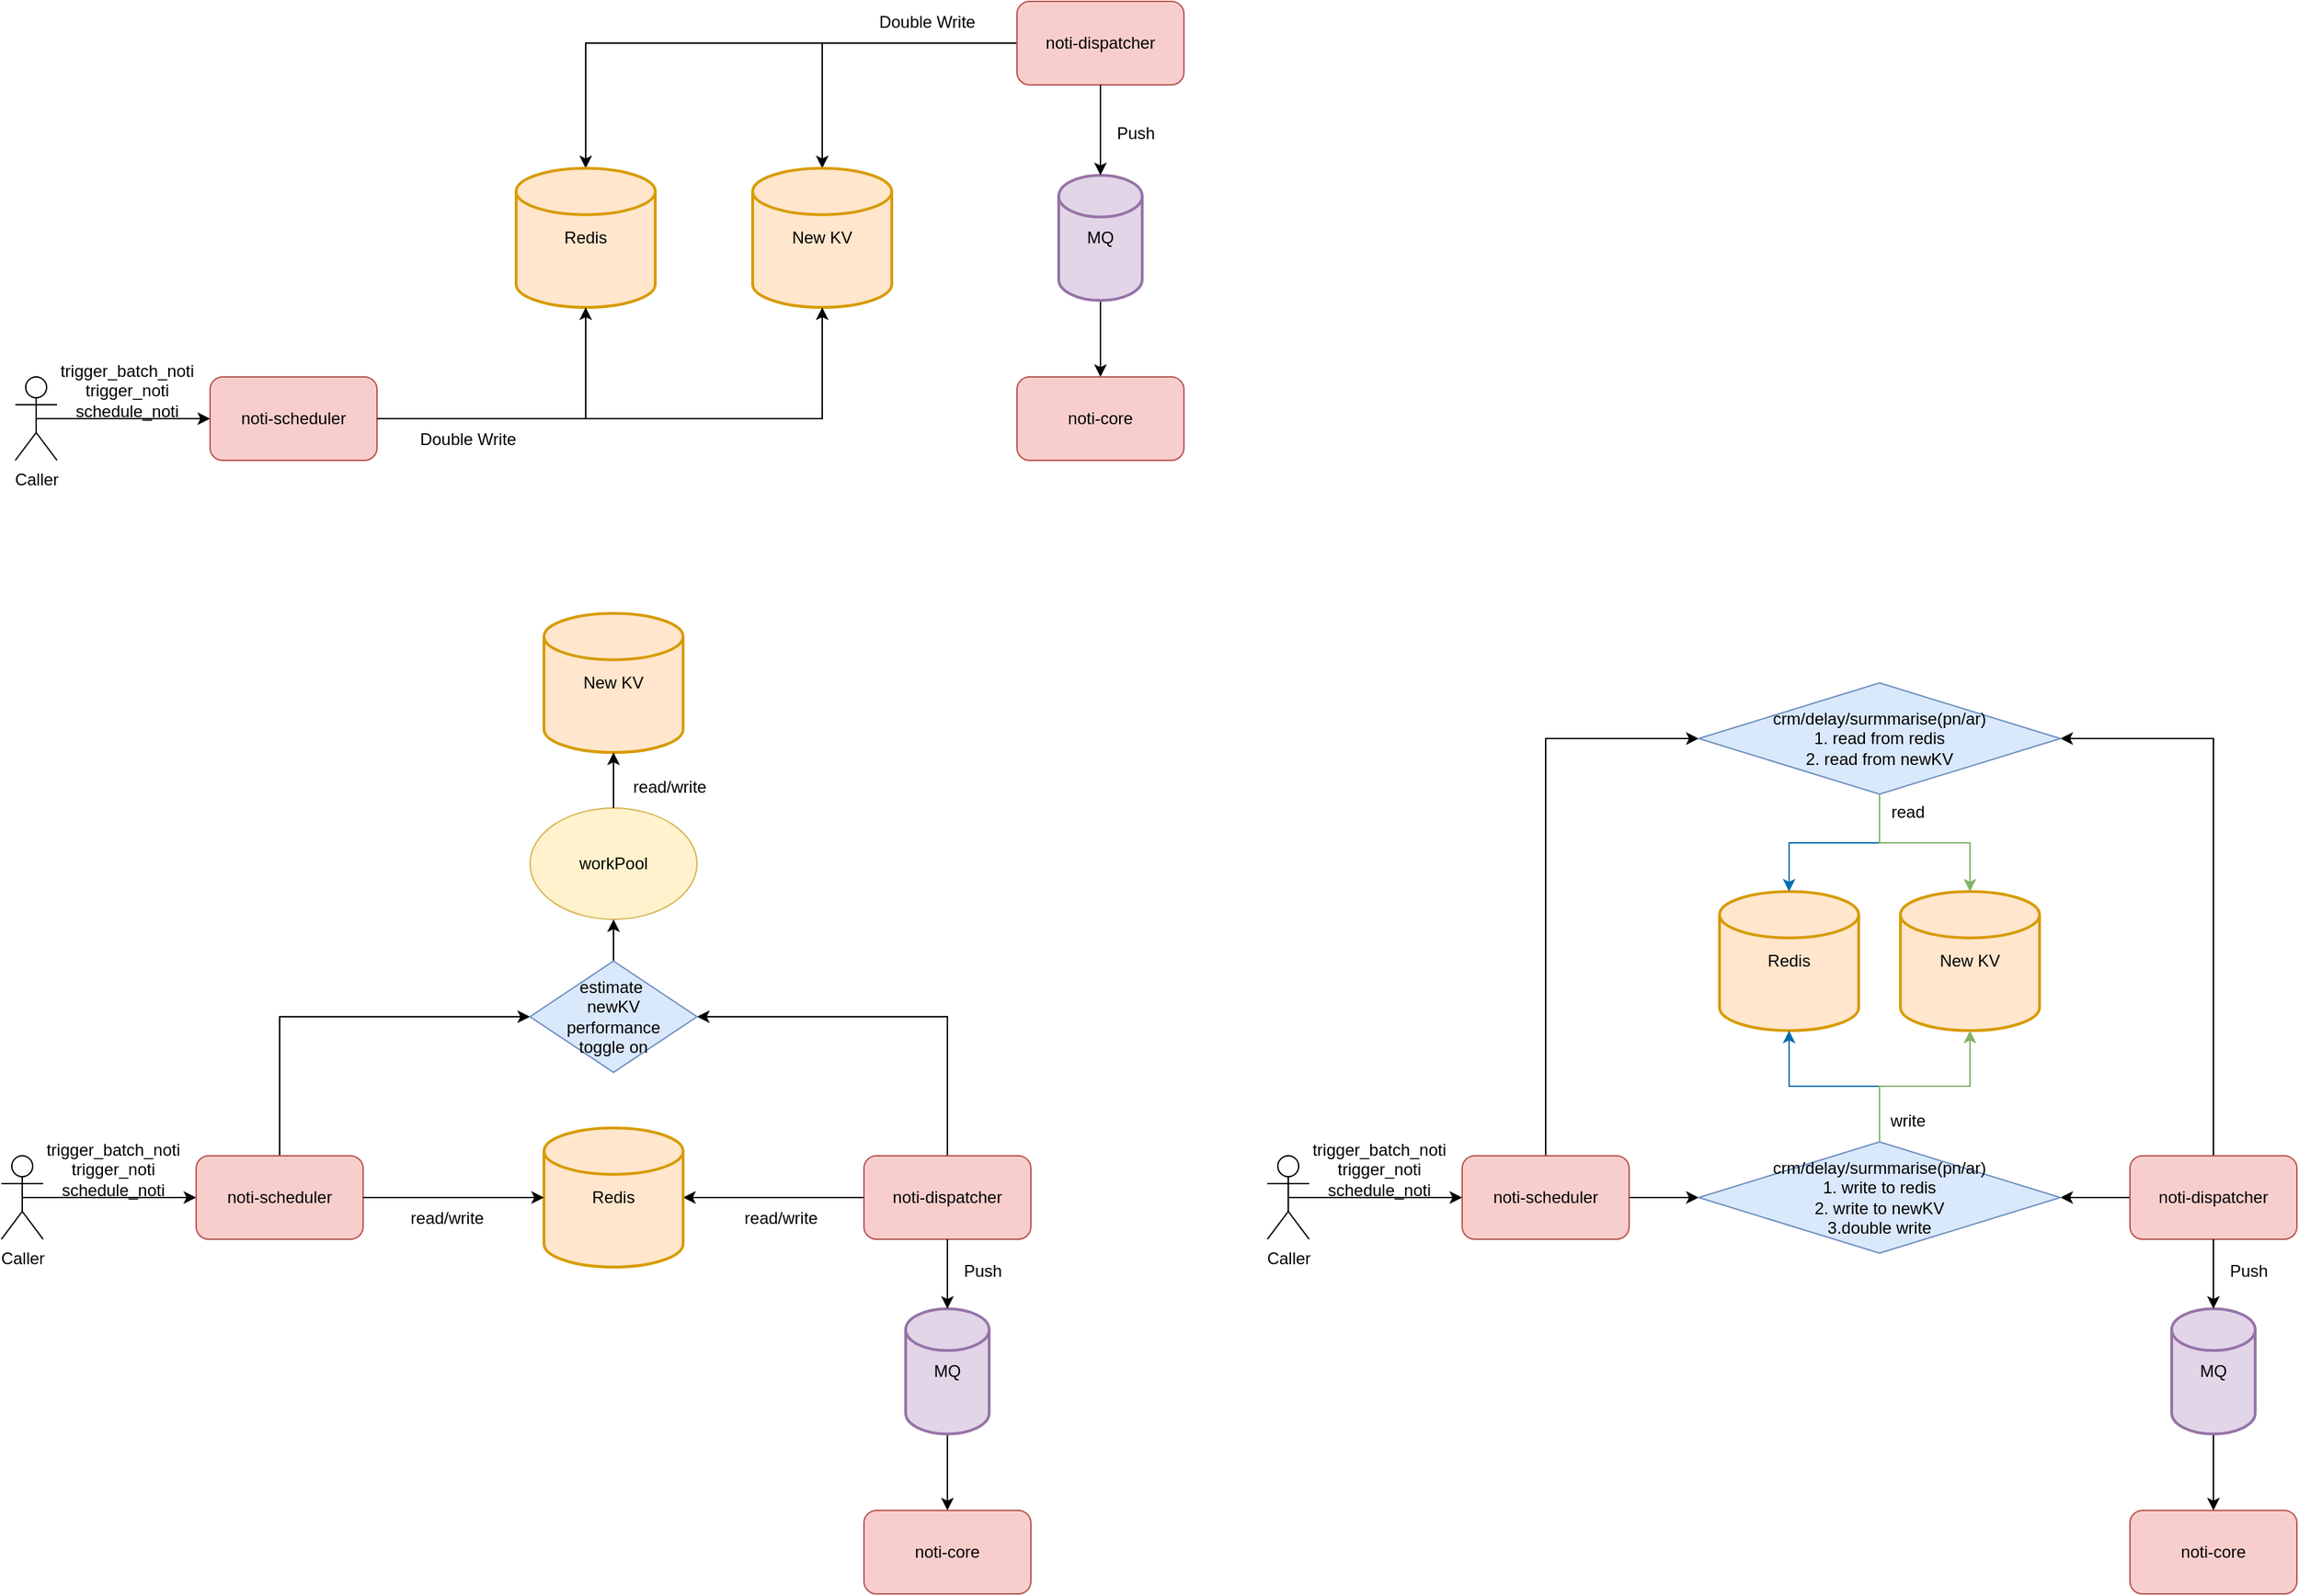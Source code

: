 <mxfile version="26.2.14">
  <diagram name="第 1 页" id="OWaDS2ANXYIOP-P9oz31">
    <mxGraphModel dx="1298" dy="779" grid="1" gridSize="10" guides="1" tooltips="1" connect="1" arrows="1" fold="1" page="1" pageScale="1" pageWidth="3300" pageHeight="4681" math="0" shadow="0">
      <root>
        <mxCell id="0" />
        <mxCell id="1" parent="0" />
        <mxCell id="2prRLdSNfImNbYrp3ROz-2" value="noti-scheduler" style="rounded=1;whiteSpace=wrap;html=1;fillColor=#f8cecc;strokeColor=#b85450;" parent="1" vertex="1">
          <mxGeometry x="600" y="370" width="120" height="60" as="geometry" />
        </mxCell>
        <mxCell id="2prRLdSNfImNbYrp3ROz-20" style="edgeStyle=orthogonalEdgeStyle;rounded=0;orthogonalLoop=1;jettySize=auto;html=1;exitX=0;exitY=0.5;exitDx=0;exitDy=0;" parent="1" source="2prRLdSNfImNbYrp3ROz-3" target="2prRLdSNfImNbYrp3ROz-12" edge="1">
          <mxGeometry relative="1" as="geometry" />
        </mxCell>
        <mxCell id="2prRLdSNfImNbYrp3ROz-21" style="edgeStyle=orthogonalEdgeStyle;rounded=0;orthogonalLoop=1;jettySize=auto;html=1;exitX=0;exitY=0.5;exitDx=0;exitDy=0;" parent="1" source="2prRLdSNfImNbYrp3ROz-3" target="2prRLdSNfImNbYrp3ROz-13" edge="1">
          <mxGeometry relative="1" as="geometry" />
        </mxCell>
        <mxCell id="2prRLdSNfImNbYrp3ROz-3" value="noti-dispatcher" style="rounded=1;whiteSpace=wrap;html=1;fillColor=#f8cecc;strokeColor=#b85450;" parent="1" vertex="1">
          <mxGeometry x="1180" y="100" width="120" height="60" as="geometry" />
        </mxCell>
        <mxCell id="2prRLdSNfImNbYrp3ROz-5" style="edgeStyle=orthogonalEdgeStyle;rounded=0;orthogonalLoop=1;jettySize=auto;html=1;exitX=0.5;exitY=0.5;exitDx=0;exitDy=0;exitPerimeter=0;entryX=0;entryY=0.5;entryDx=0;entryDy=0;" parent="1" source="2prRLdSNfImNbYrp3ROz-4" target="2prRLdSNfImNbYrp3ROz-2" edge="1">
          <mxGeometry relative="1" as="geometry" />
        </mxCell>
        <mxCell id="2prRLdSNfImNbYrp3ROz-4" value="Caller" style="shape=umlActor;verticalLabelPosition=bottom;verticalAlign=top;html=1;outlineConnect=0;" parent="1" vertex="1">
          <mxGeometry x="460" y="370" width="30" height="60" as="geometry" />
        </mxCell>
        <mxCell id="2prRLdSNfImNbYrp3ROz-12" value="Redis" style="strokeWidth=2;html=1;shape=mxgraph.flowchart.database;whiteSpace=wrap;fillColor=#ffe6cc;strokeColor=#d79b00;" parent="1" vertex="1">
          <mxGeometry x="820" y="220" width="100" height="100" as="geometry" />
        </mxCell>
        <mxCell id="2prRLdSNfImNbYrp3ROz-13" value="New KV" style="strokeWidth=2;html=1;shape=mxgraph.flowchart.database;whiteSpace=wrap;fillColor=#ffe6cc;strokeColor=#d79b00;" parent="1" vertex="1">
          <mxGeometry x="990" y="220" width="100" height="100" as="geometry" />
        </mxCell>
        <mxCell id="2prRLdSNfImNbYrp3ROz-14" style="edgeStyle=orthogonalEdgeStyle;rounded=0;orthogonalLoop=1;jettySize=auto;html=1;exitX=1;exitY=0.5;exitDx=0;exitDy=0;entryX=0.5;entryY=1;entryDx=0;entryDy=0;entryPerimeter=0;" parent="1" source="2prRLdSNfImNbYrp3ROz-2" target="2prRLdSNfImNbYrp3ROz-12" edge="1">
          <mxGeometry relative="1" as="geometry" />
        </mxCell>
        <mxCell id="2prRLdSNfImNbYrp3ROz-15" style="edgeStyle=orthogonalEdgeStyle;rounded=0;orthogonalLoop=1;jettySize=auto;html=1;exitX=1;exitY=0.5;exitDx=0;exitDy=0;entryX=0.5;entryY=1;entryDx=0;entryDy=0;entryPerimeter=0;" parent="1" source="2prRLdSNfImNbYrp3ROz-2" target="2prRLdSNfImNbYrp3ROz-13" edge="1">
          <mxGeometry relative="1" as="geometry" />
        </mxCell>
        <mxCell id="2prRLdSNfImNbYrp3ROz-22" value="Double Write" style="text;html=1;align=center;verticalAlign=middle;resizable=0;points=[];autosize=1;strokeColor=none;fillColor=none;" parent="1" vertex="1">
          <mxGeometry x="740" y="400" width="90" height="30" as="geometry" />
        </mxCell>
        <mxCell id="2prRLdSNfImNbYrp3ROz-23" value="Double Write" style="text;html=1;align=center;verticalAlign=middle;resizable=0;points=[];autosize=1;strokeColor=none;fillColor=none;" parent="1" vertex="1">
          <mxGeometry x="1070" y="100" width="90" height="30" as="geometry" />
        </mxCell>
        <mxCell id="2prRLdSNfImNbYrp3ROz-29" style="edgeStyle=orthogonalEdgeStyle;rounded=0;orthogonalLoop=1;jettySize=auto;html=1;exitX=0.5;exitY=1;exitDx=0;exitDy=0;exitPerimeter=0;entryX=0.5;entryY=0;entryDx=0;entryDy=0;" parent="1" source="2prRLdSNfImNbYrp3ROz-25" target="2prRLdSNfImNbYrp3ROz-28" edge="1">
          <mxGeometry relative="1" as="geometry" />
        </mxCell>
        <mxCell id="2prRLdSNfImNbYrp3ROz-25" value="MQ" style="strokeWidth=2;html=1;shape=mxgraph.flowchart.database;whiteSpace=wrap;fillColor=#e1d5e7;strokeColor=#9673a6;" parent="1" vertex="1">
          <mxGeometry x="1210" y="225" width="60" height="90" as="geometry" />
        </mxCell>
        <mxCell id="2prRLdSNfImNbYrp3ROz-26" style="edgeStyle=orthogonalEdgeStyle;rounded=0;orthogonalLoop=1;jettySize=auto;html=1;exitX=0.5;exitY=1;exitDx=0;exitDy=0;entryX=0.5;entryY=0;entryDx=0;entryDy=0;entryPerimeter=0;" parent="1" source="2prRLdSNfImNbYrp3ROz-3" target="2prRLdSNfImNbYrp3ROz-25" edge="1">
          <mxGeometry relative="1" as="geometry" />
        </mxCell>
        <mxCell id="2prRLdSNfImNbYrp3ROz-27" value="Push" style="text;html=1;align=center;verticalAlign=middle;resizable=0;points=[];autosize=1;strokeColor=none;fillColor=none;" parent="1" vertex="1">
          <mxGeometry x="1240" y="180" width="50" height="30" as="geometry" />
        </mxCell>
        <mxCell id="2prRLdSNfImNbYrp3ROz-28" value="noti-core" style="rounded=1;whiteSpace=wrap;html=1;fillColor=#f8cecc;strokeColor=#b85450;" parent="1" vertex="1">
          <mxGeometry x="1180" y="370" width="120" height="60" as="geometry" />
        </mxCell>
        <mxCell id="2prRLdSNfImNbYrp3ROz-30" value="trigger_batch_noti&lt;br&gt;trigger_noti&lt;div&gt;schedule_noti&lt;/div&gt;" style="text;html=1;align=center;verticalAlign=middle;resizable=0;points=[];autosize=1;strokeColor=none;fillColor=none;" parent="1" vertex="1">
          <mxGeometry x="480" y="350" width="120" height="60" as="geometry" />
        </mxCell>
        <mxCell id="MQf_xIWsjF90S9NtZXC0-38" style="edgeStyle=orthogonalEdgeStyle;rounded=0;orthogonalLoop=1;jettySize=auto;html=1;exitX=0.5;exitY=0;exitDx=0;exitDy=0;entryX=0;entryY=0.5;entryDx=0;entryDy=0;" edge="1" parent="1" source="MQf_xIWsjF90S9NtZXC0-1" target="MQf_xIWsjF90S9NtZXC0-80">
          <mxGeometry relative="1" as="geometry" />
        </mxCell>
        <mxCell id="MQf_xIWsjF90S9NtZXC0-1" value="noti-scheduler" style="rounded=1;whiteSpace=wrap;html=1;fillColor=#f8cecc;strokeColor=#b85450;" vertex="1" parent="1">
          <mxGeometry x="590" y="930" width="120" height="60" as="geometry" />
        </mxCell>
        <mxCell id="MQf_xIWsjF90S9NtZXC0-2" style="edgeStyle=orthogonalEdgeStyle;rounded=0;orthogonalLoop=1;jettySize=auto;html=1;exitX=0;exitY=0.5;exitDx=0;exitDy=0;" edge="1" parent="1" source="MQf_xIWsjF90S9NtZXC0-4" target="MQf_xIWsjF90S9NtZXC0-7">
          <mxGeometry relative="1" as="geometry" />
        </mxCell>
        <mxCell id="MQf_xIWsjF90S9NtZXC0-39" style="edgeStyle=orthogonalEdgeStyle;rounded=0;orthogonalLoop=1;jettySize=auto;html=1;exitX=0.5;exitY=0;exitDx=0;exitDy=0;entryX=1;entryY=0.5;entryDx=0;entryDy=0;" edge="1" parent="1" source="MQf_xIWsjF90S9NtZXC0-4" target="MQf_xIWsjF90S9NtZXC0-80">
          <mxGeometry relative="1" as="geometry" />
        </mxCell>
        <mxCell id="MQf_xIWsjF90S9NtZXC0-4" value="noti-dispatcher" style="rounded=1;whiteSpace=wrap;html=1;fillColor=#f8cecc;strokeColor=#b85450;" vertex="1" parent="1">
          <mxGeometry x="1070" y="930" width="120" height="60" as="geometry" />
        </mxCell>
        <mxCell id="MQf_xIWsjF90S9NtZXC0-5" style="edgeStyle=orthogonalEdgeStyle;rounded=0;orthogonalLoop=1;jettySize=auto;html=1;exitX=0.5;exitY=0.5;exitDx=0;exitDy=0;exitPerimeter=0;entryX=0;entryY=0.5;entryDx=0;entryDy=0;" edge="1" parent="1" source="MQf_xIWsjF90S9NtZXC0-6" target="MQf_xIWsjF90S9NtZXC0-1">
          <mxGeometry relative="1" as="geometry" />
        </mxCell>
        <mxCell id="MQf_xIWsjF90S9NtZXC0-6" value="Caller" style="shape=umlActor;verticalLabelPosition=bottom;verticalAlign=top;html=1;outlineConnect=0;" vertex="1" parent="1">
          <mxGeometry x="450" y="930" width="30" height="60" as="geometry" />
        </mxCell>
        <mxCell id="MQf_xIWsjF90S9NtZXC0-7" value="Redis" style="strokeWidth=2;html=1;shape=mxgraph.flowchart.database;whiteSpace=wrap;fillColor=#ffe6cc;strokeColor=#d79b00;" vertex="1" parent="1">
          <mxGeometry x="840" y="910" width="100" height="100" as="geometry" />
        </mxCell>
        <mxCell id="MQf_xIWsjF90S9NtZXC0-8" value="New KV" style="strokeWidth=2;html=1;shape=mxgraph.flowchart.database;whiteSpace=wrap;fillColor=#ffe6cc;strokeColor=#d79b00;" vertex="1" parent="1">
          <mxGeometry x="840" y="540" width="100" height="100" as="geometry" />
        </mxCell>
        <mxCell id="MQf_xIWsjF90S9NtZXC0-18" value="trigger_batch_noti&lt;br&gt;trigger_noti&lt;div&gt;schedule_noti&lt;/div&gt;" style="text;html=1;align=center;verticalAlign=middle;resizable=0;points=[];autosize=1;strokeColor=none;fillColor=none;" vertex="1" parent="1">
          <mxGeometry x="470" y="910" width="120" height="60" as="geometry" />
        </mxCell>
        <mxCell id="MQf_xIWsjF90S9NtZXC0-29" value="workPool" style="ellipse;whiteSpace=wrap;html=1;fillColor=#fff2cc;strokeColor=#d6b656;" vertex="1" parent="1">
          <mxGeometry x="830" y="680" width="120" height="80" as="geometry" />
        </mxCell>
        <mxCell id="MQf_xIWsjF90S9NtZXC0-31" style="edgeStyle=orthogonalEdgeStyle;rounded=0;orthogonalLoop=1;jettySize=auto;html=1;exitX=1;exitY=0.5;exitDx=0;exitDy=0;entryX=0;entryY=0.5;entryDx=0;entryDy=0;entryPerimeter=0;" edge="1" parent="1" source="MQf_xIWsjF90S9NtZXC0-1" target="MQf_xIWsjF90S9NtZXC0-7">
          <mxGeometry relative="1" as="geometry" />
        </mxCell>
        <mxCell id="MQf_xIWsjF90S9NtZXC0-36" style="edgeStyle=orthogonalEdgeStyle;rounded=0;orthogonalLoop=1;jettySize=auto;html=1;exitX=0.5;exitY=0;exitDx=0;exitDy=0;entryX=0.5;entryY=1;entryDx=0;entryDy=0;entryPerimeter=0;" edge="1" parent="1" source="MQf_xIWsjF90S9NtZXC0-29" target="MQf_xIWsjF90S9NtZXC0-8">
          <mxGeometry relative="1" as="geometry" />
        </mxCell>
        <mxCell id="MQf_xIWsjF90S9NtZXC0-40" style="edgeStyle=orthogonalEdgeStyle;rounded=0;orthogonalLoop=1;jettySize=auto;html=1;exitX=0.5;exitY=1;exitDx=0;exitDy=0;exitPerimeter=0;entryX=0.5;entryY=0;entryDx=0;entryDy=0;" edge="1" parent="1" source="MQf_xIWsjF90S9NtZXC0-41" target="MQf_xIWsjF90S9NtZXC0-42">
          <mxGeometry relative="1" as="geometry" />
        </mxCell>
        <mxCell id="MQf_xIWsjF90S9NtZXC0-41" value="MQ" style="strokeWidth=2;html=1;shape=mxgraph.flowchart.database;whiteSpace=wrap;fillColor=#e1d5e7;strokeColor=#9673a6;" vertex="1" parent="1">
          <mxGeometry x="1100" y="1040" width="60" height="90" as="geometry" />
        </mxCell>
        <mxCell id="MQf_xIWsjF90S9NtZXC0-42" value="noti-core" style="rounded=1;whiteSpace=wrap;html=1;fillColor=#f8cecc;strokeColor=#b85450;" vertex="1" parent="1">
          <mxGeometry x="1070" y="1185" width="120" height="60" as="geometry" />
        </mxCell>
        <mxCell id="MQf_xIWsjF90S9NtZXC0-43" style="edgeStyle=orthogonalEdgeStyle;rounded=0;orthogonalLoop=1;jettySize=auto;html=1;exitX=0.5;exitY=1;exitDx=0;exitDy=0;entryX=0.5;entryY=0;entryDx=0;entryDy=0;entryPerimeter=0;" edge="1" parent="1" source="MQf_xIWsjF90S9NtZXC0-4" target="MQf_xIWsjF90S9NtZXC0-41">
          <mxGeometry relative="1" as="geometry" />
        </mxCell>
        <mxCell id="MQf_xIWsjF90S9NtZXC0-44" value="Push" style="text;html=1;align=center;verticalAlign=middle;resizable=0;points=[];autosize=1;strokeColor=none;fillColor=none;" vertex="1" parent="1">
          <mxGeometry x="1130" y="998" width="50" height="30" as="geometry" />
        </mxCell>
        <mxCell id="MQf_xIWsjF90S9NtZXC0-85" style="edgeStyle=orthogonalEdgeStyle;rounded=0;orthogonalLoop=1;jettySize=auto;html=1;exitX=1;exitY=0.5;exitDx=0;exitDy=0;entryX=0;entryY=0.5;entryDx=0;entryDy=0;" edge="1" parent="1" source="MQf_xIWsjF90S9NtZXC0-46" target="MQf_xIWsjF90S9NtZXC0-83">
          <mxGeometry relative="1" as="geometry" />
        </mxCell>
        <mxCell id="MQf_xIWsjF90S9NtZXC0-91" style="edgeStyle=orthogonalEdgeStyle;rounded=0;orthogonalLoop=1;jettySize=auto;html=1;exitX=0.5;exitY=0;exitDx=0;exitDy=0;entryX=0;entryY=0.5;entryDx=0;entryDy=0;" edge="1" parent="1" source="MQf_xIWsjF90S9NtZXC0-46" target="MQf_xIWsjF90S9NtZXC0-84">
          <mxGeometry relative="1" as="geometry" />
        </mxCell>
        <mxCell id="MQf_xIWsjF90S9NtZXC0-46" value="noti-scheduler" style="rounded=1;whiteSpace=wrap;html=1;fillColor=#f8cecc;strokeColor=#b85450;" vertex="1" parent="1">
          <mxGeometry x="1500" y="930" width="120" height="60" as="geometry" />
        </mxCell>
        <mxCell id="MQf_xIWsjF90S9NtZXC0-86" style="edgeStyle=orthogonalEdgeStyle;rounded=0;orthogonalLoop=1;jettySize=auto;html=1;exitX=0;exitY=0.5;exitDx=0;exitDy=0;entryX=1;entryY=0.5;entryDx=0;entryDy=0;" edge="1" parent="1" source="MQf_xIWsjF90S9NtZXC0-49" target="MQf_xIWsjF90S9NtZXC0-83">
          <mxGeometry relative="1" as="geometry" />
        </mxCell>
        <mxCell id="MQf_xIWsjF90S9NtZXC0-92" style="edgeStyle=orthogonalEdgeStyle;rounded=0;orthogonalLoop=1;jettySize=auto;html=1;exitX=0.5;exitY=0;exitDx=0;exitDy=0;entryX=1;entryY=0.5;entryDx=0;entryDy=0;" edge="1" parent="1" source="MQf_xIWsjF90S9NtZXC0-49" target="MQf_xIWsjF90S9NtZXC0-84">
          <mxGeometry relative="1" as="geometry" />
        </mxCell>
        <mxCell id="MQf_xIWsjF90S9NtZXC0-49" value="noti-dispatcher" style="rounded=1;whiteSpace=wrap;html=1;fillColor=#f8cecc;strokeColor=#b85450;" vertex="1" parent="1">
          <mxGeometry x="1980" y="930" width="120" height="60" as="geometry" />
        </mxCell>
        <mxCell id="MQf_xIWsjF90S9NtZXC0-50" style="edgeStyle=orthogonalEdgeStyle;rounded=0;orthogonalLoop=1;jettySize=auto;html=1;exitX=0.5;exitY=0.5;exitDx=0;exitDy=0;exitPerimeter=0;entryX=0;entryY=0.5;entryDx=0;entryDy=0;" edge="1" parent="1" source="MQf_xIWsjF90S9NtZXC0-51" target="MQf_xIWsjF90S9NtZXC0-46">
          <mxGeometry relative="1" as="geometry" />
        </mxCell>
        <mxCell id="MQf_xIWsjF90S9NtZXC0-51" value="Caller" style="shape=umlActor;verticalLabelPosition=bottom;verticalAlign=top;html=1;outlineConnect=0;" vertex="1" parent="1">
          <mxGeometry x="1360" y="930" width="30" height="60" as="geometry" />
        </mxCell>
        <mxCell id="MQf_xIWsjF90S9NtZXC0-52" value="Redis" style="strokeWidth=2;html=1;shape=mxgraph.flowchart.database;whiteSpace=wrap;fillColor=#ffe6cc;strokeColor=#d79b00;" vertex="1" parent="1">
          <mxGeometry x="1685" y="740" width="100" height="100" as="geometry" />
        </mxCell>
        <mxCell id="MQf_xIWsjF90S9NtZXC0-53" value="New KV" style="strokeWidth=2;html=1;shape=mxgraph.flowchart.database;whiteSpace=wrap;fillColor=#ffe6cc;strokeColor=#d79b00;" vertex="1" parent="1">
          <mxGeometry x="1815" y="740" width="100" height="100" as="geometry" />
        </mxCell>
        <mxCell id="MQf_xIWsjF90S9NtZXC0-54" value="trigger_batch_noti&lt;br&gt;trigger_noti&lt;div&gt;schedule_noti&lt;/div&gt;" style="text;html=1;align=center;verticalAlign=middle;resizable=0;points=[];autosize=1;strokeColor=none;fillColor=none;" vertex="1" parent="1">
          <mxGeometry x="1380" y="910" width="120" height="60" as="geometry" />
        </mxCell>
        <mxCell id="MQf_xIWsjF90S9NtZXC0-58" style="edgeStyle=orthogonalEdgeStyle;rounded=0;orthogonalLoop=1;jettySize=auto;html=1;exitX=0.5;exitY=1;exitDx=0;exitDy=0;exitPerimeter=0;entryX=0.5;entryY=0;entryDx=0;entryDy=0;" edge="1" parent="1" source="MQf_xIWsjF90S9NtZXC0-59" target="MQf_xIWsjF90S9NtZXC0-60">
          <mxGeometry relative="1" as="geometry" />
        </mxCell>
        <mxCell id="MQf_xIWsjF90S9NtZXC0-59" value="MQ" style="strokeWidth=2;html=1;shape=mxgraph.flowchart.database;whiteSpace=wrap;fillColor=#e1d5e7;strokeColor=#9673a6;" vertex="1" parent="1">
          <mxGeometry x="2010" y="1040" width="60" height="90" as="geometry" />
        </mxCell>
        <mxCell id="MQf_xIWsjF90S9NtZXC0-60" value="noti-core" style="rounded=1;whiteSpace=wrap;html=1;fillColor=#f8cecc;strokeColor=#b85450;" vertex="1" parent="1">
          <mxGeometry x="1980" y="1185" width="120" height="60" as="geometry" />
        </mxCell>
        <mxCell id="MQf_xIWsjF90S9NtZXC0-61" style="edgeStyle=orthogonalEdgeStyle;rounded=0;orthogonalLoop=1;jettySize=auto;html=1;exitX=0.5;exitY=1;exitDx=0;exitDy=0;entryX=0.5;entryY=0;entryDx=0;entryDy=0;entryPerimeter=0;" edge="1" parent="1" source="MQf_xIWsjF90S9NtZXC0-49" target="MQf_xIWsjF90S9NtZXC0-59">
          <mxGeometry relative="1" as="geometry" />
        </mxCell>
        <mxCell id="MQf_xIWsjF90S9NtZXC0-62" value="Push" style="text;html=1;align=center;verticalAlign=middle;resizable=0;points=[];autosize=1;strokeColor=none;fillColor=none;" vertex="1" parent="1">
          <mxGeometry x="2040" y="998" width="50" height="30" as="geometry" />
        </mxCell>
        <mxCell id="MQf_xIWsjF90S9NtZXC0-72" value="read/write" style="text;html=1;align=center;verticalAlign=middle;resizable=0;points=[];autosize=1;strokeColor=none;fillColor=none;" vertex="1" parent="1">
          <mxGeometry x="730" y="960" width="80" height="30" as="geometry" />
        </mxCell>
        <mxCell id="MQf_xIWsjF90S9NtZXC0-73" value="read/write" style="text;html=1;align=center;verticalAlign=middle;resizable=0;points=[];autosize=1;strokeColor=none;fillColor=none;" vertex="1" parent="1">
          <mxGeometry x="970" y="960" width="80" height="30" as="geometry" />
        </mxCell>
        <mxCell id="MQf_xIWsjF90S9NtZXC0-74" value="read/write" style="text;html=1;align=center;verticalAlign=middle;resizable=0;points=[];autosize=1;strokeColor=none;fillColor=none;" vertex="1" parent="1">
          <mxGeometry x="890" y="650" width="80" height="30" as="geometry" />
        </mxCell>
        <mxCell id="MQf_xIWsjF90S9NtZXC0-81" style="edgeStyle=orthogonalEdgeStyle;rounded=0;orthogonalLoop=1;jettySize=auto;html=1;exitX=0.5;exitY=0;exitDx=0;exitDy=0;entryX=0.5;entryY=1;entryDx=0;entryDy=0;" edge="1" parent="1" source="MQf_xIWsjF90S9NtZXC0-80" target="MQf_xIWsjF90S9NtZXC0-29">
          <mxGeometry relative="1" as="geometry" />
        </mxCell>
        <mxCell id="MQf_xIWsjF90S9NtZXC0-80" value="estimate&amp;nbsp;&lt;br&gt;newKV&lt;br&gt;performance&lt;br&gt;toggle on" style="rhombus;whiteSpace=wrap;html=1;fillColor=#dae8fc;strokeColor=#6c8ebf;" vertex="1" parent="1">
          <mxGeometry x="830" y="790" width="120" height="80" as="geometry" />
        </mxCell>
        <mxCell id="MQf_xIWsjF90S9NtZXC0-83" value="crm/delay/surmmarise(pn/ar)&lt;br&gt;1. write to redis&lt;br&gt;2. write to newKV&lt;br&gt;3.double write" style="rhombus;whiteSpace=wrap;html=1;fillColor=#dae8fc;strokeColor=#6c8ebf;" vertex="1" parent="1">
          <mxGeometry x="1670" y="920" width="260" height="80" as="geometry" />
        </mxCell>
        <mxCell id="MQf_xIWsjF90S9NtZXC0-84" value="crm/delay/surmmarise(pn/ar)&lt;br&gt;1. read from redis&lt;br&gt;2. read from newKV" style="rhombus;whiteSpace=wrap;html=1;fillColor=#dae8fc;strokeColor=#6c8ebf;" vertex="1" parent="1">
          <mxGeometry x="1670" y="590" width="260" height="80" as="geometry" />
        </mxCell>
        <mxCell id="MQf_xIWsjF90S9NtZXC0-89" style="edgeStyle=orthogonalEdgeStyle;rounded=0;orthogonalLoop=1;jettySize=auto;html=1;exitX=0.5;exitY=0;exitDx=0;exitDy=0;entryX=0.5;entryY=1;entryDx=0;entryDy=0;entryPerimeter=0;fillColor=#1ba1e2;strokeColor=#006EAF;" edge="1" parent="1" source="MQf_xIWsjF90S9NtZXC0-83" target="MQf_xIWsjF90S9NtZXC0-52">
          <mxGeometry relative="1" as="geometry" />
        </mxCell>
        <mxCell id="MQf_xIWsjF90S9NtZXC0-90" style="edgeStyle=orthogonalEdgeStyle;rounded=0;orthogonalLoop=1;jettySize=auto;html=1;exitX=0.5;exitY=0;exitDx=0;exitDy=0;entryX=0.5;entryY=1;entryDx=0;entryDy=0;entryPerimeter=0;fillColor=#d5e8d4;strokeColor=#82b366;" edge="1" parent="1" source="MQf_xIWsjF90S9NtZXC0-83" target="MQf_xIWsjF90S9NtZXC0-53">
          <mxGeometry relative="1" as="geometry" />
        </mxCell>
        <mxCell id="MQf_xIWsjF90S9NtZXC0-93" style="edgeStyle=orthogonalEdgeStyle;rounded=0;orthogonalLoop=1;jettySize=auto;html=1;exitX=0.5;exitY=1;exitDx=0;exitDy=0;entryX=0.5;entryY=0;entryDx=0;entryDy=0;entryPerimeter=0;fillColor=#1ba1e2;strokeColor=#006EAF;" edge="1" parent="1" source="MQf_xIWsjF90S9NtZXC0-84" target="MQf_xIWsjF90S9NtZXC0-52">
          <mxGeometry relative="1" as="geometry" />
        </mxCell>
        <mxCell id="MQf_xIWsjF90S9NtZXC0-94" style="edgeStyle=orthogonalEdgeStyle;rounded=0;orthogonalLoop=1;jettySize=auto;html=1;exitX=0.5;exitY=1;exitDx=0;exitDy=0;entryX=0.5;entryY=0;entryDx=0;entryDy=0;entryPerimeter=0;fillColor=#d5e8d4;strokeColor=#82b366;" edge="1" parent="1" source="MQf_xIWsjF90S9NtZXC0-84" target="MQf_xIWsjF90S9NtZXC0-53">
          <mxGeometry relative="1" as="geometry" />
        </mxCell>
        <mxCell id="MQf_xIWsjF90S9NtZXC0-97" value="read" style="text;html=1;align=center;verticalAlign=middle;resizable=0;points=[];autosize=1;strokeColor=none;fillColor=none;" vertex="1" parent="1">
          <mxGeometry x="1795" y="668" width="50" height="30" as="geometry" />
        </mxCell>
        <mxCell id="MQf_xIWsjF90S9NtZXC0-98" value="write" style="text;html=1;align=center;verticalAlign=middle;resizable=0;points=[];autosize=1;strokeColor=none;fillColor=none;" vertex="1" parent="1">
          <mxGeometry x="1795" y="890" width="50" height="30" as="geometry" />
        </mxCell>
      </root>
    </mxGraphModel>
  </diagram>
</mxfile>
